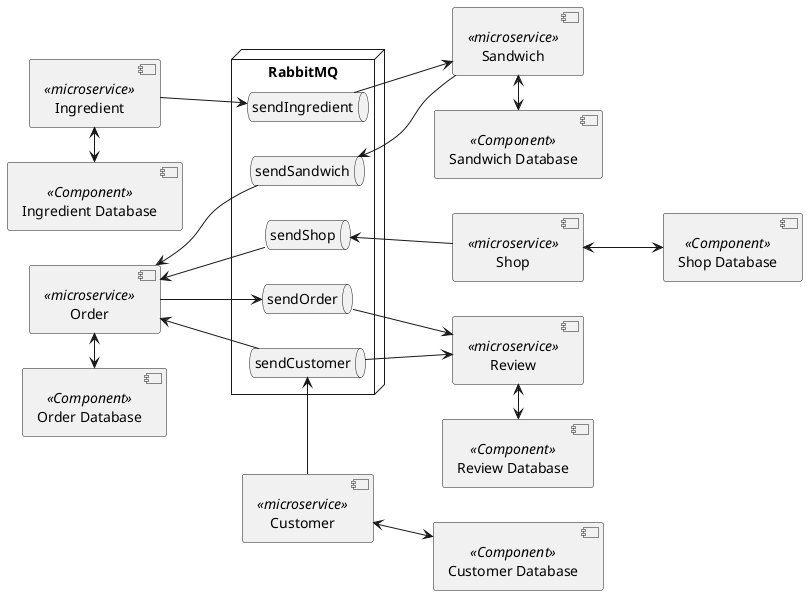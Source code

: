 @startuml

left to right direction

[Sandwich] <<microservice>> as sandwich
[Ingredient] <<microservice>> as ingredient
[Review] <<microservice>> as review
[Shop] <<microservice>> as shop
[Order] <<microservice>> as order
[Customer] <<microservice>> as customer


node "RabbitMQ"{
    queue sendSandwich as sendSandwich{ 
    }
    queue sendIngredient as sendIngredient{
    }
    queue sendShop as sendShop{
    }
    queue sendCustomer as sendCustomer{
    }
    queue sendOrder as sendOrder{
    }

}

[Sandwich Database] <<Component>> as sand
[Ingredient Database] <<Component>> as i
[Review Database] <<Component>> as r
[Shop Database] <<Component>> as s
[Order Database] <<Component>> as o
[Customer Database] <<Component>> as c

sandwich <-right-> sand
ingredient <-right-> i
review <-right-> r 
shop <--> s
order <-right-> o 
customer <--> c

sendSandwich <-- sandwich
order <-- sendSandwich
ingredient --> sendIngredient
sendIngredient --> sandwich
sendShop <-- shop 
order <-- sendShop
sendCustomer <-left- customer
order <-- sendCustomer
sendCustomer --> review
order --> sendOrder
sendOrder --> review

@enduml